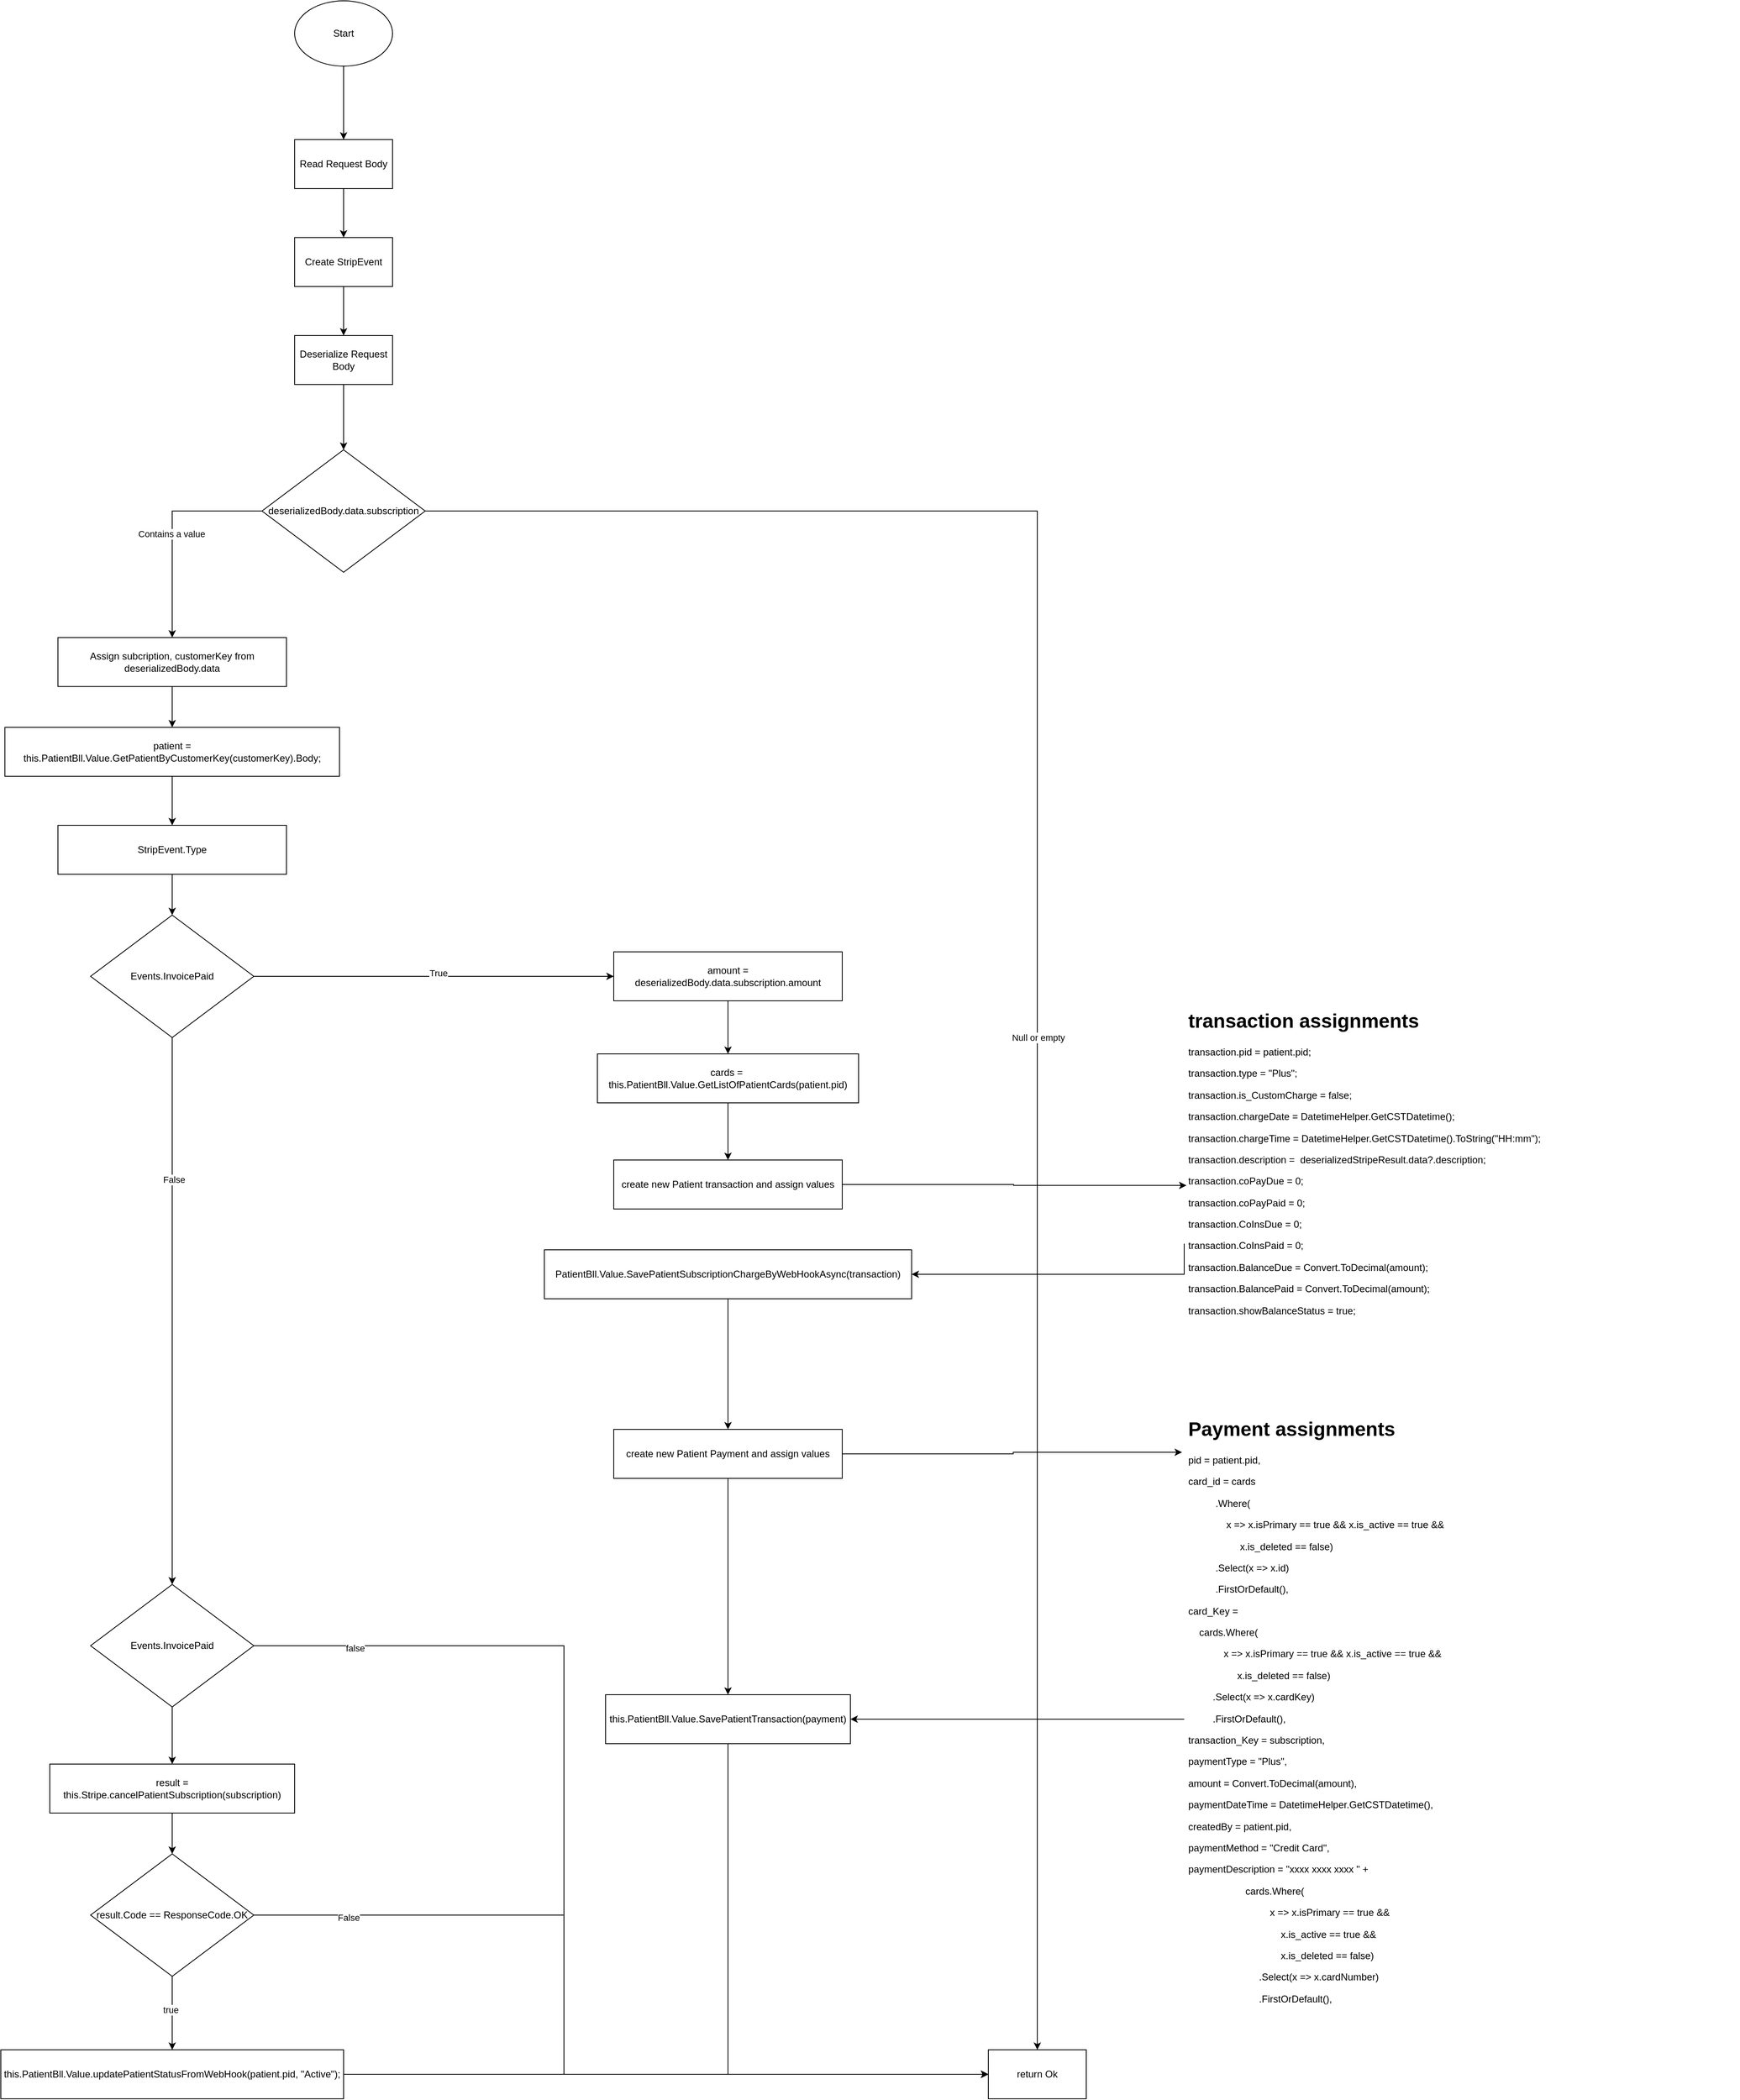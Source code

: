 <mxfile version="22.1.21" type="github">
  <diagram name="Page-1" id="liGm0qTGzvVkfE7tecpt">
    <mxGraphModel dx="6586" dy="3752" grid="1" gridSize="10" guides="1" tooltips="1" connect="1" arrows="1" fold="1" page="1" pageScale="1" pageWidth="850" pageHeight="1100" math="0" shadow="0">
      <root>
        <mxCell id="0" />
        <mxCell id="1" parent="0" />
        <mxCell id="I_fL-Ra0B_md9scAyMLs-3" style="edgeStyle=orthogonalEdgeStyle;rounded=0;orthogonalLoop=1;jettySize=auto;html=1;exitX=0.5;exitY=1;exitDx=0;exitDy=0;entryX=0.5;entryY=0;entryDx=0;entryDy=0;" edge="1" parent="1" source="I_fL-Ra0B_md9scAyMLs-1" target="I_fL-Ra0B_md9scAyMLs-2">
          <mxGeometry relative="1" as="geometry" />
        </mxCell>
        <mxCell id="I_fL-Ra0B_md9scAyMLs-1" value="Start" style="ellipse;whiteSpace=wrap;html=1;" vertex="1" parent="1">
          <mxGeometry x="320" y="40" width="120" height="80" as="geometry" />
        </mxCell>
        <mxCell id="I_fL-Ra0B_md9scAyMLs-5" style="edgeStyle=orthogonalEdgeStyle;rounded=0;orthogonalLoop=1;jettySize=auto;html=1;exitX=0.5;exitY=1;exitDx=0;exitDy=0;entryX=0.5;entryY=0;entryDx=0;entryDy=0;" edge="1" parent="1" source="I_fL-Ra0B_md9scAyMLs-2" target="I_fL-Ra0B_md9scAyMLs-4">
          <mxGeometry relative="1" as="geometry" />
        </mxCell>
        <mxCell id="I_fL-Ra0B_md9scAyMLs-2" value="Read Request Body" style="rounded=0;whiteSpace=wrap;html=1;" vertex="1" parent="1">
          <mxGeometry x="320" y="210" width="120" height="60" as="geometry" />
        </mxCell>
        <mxCell id="I_fL-Ra0B_md9scAyMLs-7" style="edgeStyle=orthogonalEdgeStyle;rounded=0;orthogonalLoop=1;jettySize=auto;html=1;exitX=0.5;exitY=1;exitDx=0;exitDy=0;entryX=0.5;entryY=0;entryDx=0;entryDy=0;" edge="1" parent="1" source="I_fL-Ra0B_md9scAyMLs-4" target="I_fL-Ra0B_md9scAyMLs-6">
          <mxGeometry relative="1" as="geometry" />
        </mxCell>
        <mxCell id="I_fL-Ra0B_md9scAyMLs-4" value="Create StripEvent" style="rounded=0;whiteSpace=wrap;html=1;" vertex="1" parent="1">
          <mxGeometry x="320" y="330" width="120" height="60" as="geometry" />
        </mxCell>
        <mxCell id="I_fL-Ra0B_md9scAyMLs-10" style="edgeStyle=orthogonalEdgeStyle;rounded=0;orthogonalLoop=1;jettySize=auto;html=1;entryX=0.5;entryY=0;entryDx=0;entryDy=0;" edge="1" parent="1" source="I_fL-Ra0B_md9scAyMLs-6" target="I_fL-Ra0B_md9scAyMLs-9">
          <mxGeometry relative="1" as="geometry" />
        </mxCell>
        <mxCell id="I_fL-Ra0B_md9scAyMLs-6" value="Deserialize Request Body" style="rounded=0;whiteSpace=wrap;html=1;" vertex="1" parent="1">
          <mxGeometry x="320" y="450" width="120" height="60" as="geometry" />
        </mxCell>
        <mxCell id="I_fL-Ra0B_md9scAyMLs-8" value="return Ok" style="rounded=0;whiteSpace=wrap;html=1;" vertex="1" parent="1">
          <mxGeometry x="1170" y="2550" width="120" height="60" as="geometry" />
        </mxCell>
        <mxCell id="I_fL-Ra0B_md9scAyMLs-11" style="edgeStyle=orthogonalEdgeStyle;rounded=0;orthogonalLoop=1;jettySize=auto;html=1;exitX=1;exitY=0.5;exitDx=0;exitDy=0;entryX=0.5;entryY=0;entryDx=0;entryDy=0;" edge="1" parent="1" source="I_fL-Ra0B_md9scAyMLs-9" target="I_fL-Ra0B_md9scAyMLs-8">
          <mxGeometry relative="1" as="geometry" />
        </mxCell>
        <mxCell id="I_fL-Ra0B_md9scAyMLs-12" value="Null or empty" style="edgeLabel;html=1;align=center;verticalAlign=middle;resizable=0;points=[];" vertex="1" connectable="0" parent="I_fL-Ra0B_md9scAyMLs-11">
          <mxGeometry x="0.059" relative="1" as="geometry">
            <mxPoint x="1" as="offset" />
          </mxGeometry>
        </mxCell>
        <mxCell id="I_fL-Ra0B_md9scAyMLs-14" style="edgeStyle=orthogonalEdgeStyle;rounded=0;orthogonalLoop=1;jettySize=auto;html=1;exitX=0;exitY=0.5;exitDx=0;exitDy=0;" edge="1" parent="1" source="I_fL-Ra0B_md9scAyMLs-9" target="I_fL-Ra0B_md9scAyMLs-13">
          <mxGeometry relative="1" as="geometry" />
        </mxCell>
        <mxCell id="I_fL-Ra0B_md9scAyMLs-15" value="Contains a value" style="edgeLabel;html=1;align=center;verticalAlign=middle;resizable=0;points=[];" vertex="1" connectable="0" parent="I_fL-Ra0B_md9scAyMLs-14">
          <mxGeometry x="0.038" y="-1" relative="1" as="geometry">
            <mxPoint as="offset" />
          </mxGeometry>
        </mxCell>
        <mxCell id="I_fL-Ra0B_md9scAyMLs-9" value="deserializedBody.data.subscription" style="rhombus;whiteSpace=wrap;html=1;" vertex="1" parent="1">
          <mxGeometry x="280" y="590" width="200" height="150" as="geometry" />
        </mxCell>
        <mxCell id="I_fL-Ra0B_md9scAyMLs-17" style="edgeStyle=orthogonalEdgeStyle;rounded=0;orthogonalLoop=1;jettySize=auto;html=1;exitX=0.5;exitY=1;exitDx=0;exitDy=0;" edge="1" parent="1" source="I_fL-Ra0B_md9scAyMLs-13" target="I_fL-Ra0B_md9scAyMLs-16">
          <mxGeometry relative="1" as="geometry" />
        </mxCell>
        <mxCell id="I_fL-Ra0B_md9scAyMLs-13" value="Assign subcription, customerKey from deserializedBody.data" style="rounded=0;whiteSpace=wrap;html=1;" vertex="1" parent="1">
          <mxGeometry x="30" y="820" width="280" height="60" as="geometry" />
        </mxCell>
        <mxCell id="I_fL-Ra0B_md9scAyMLs-20" style="edgeStyle=orthogonalEdgeStyle;rounded=0;orthogonalLoop=1;jettySize=auto;html=1;exitX=0.5;exitY=1;exitDx=0;exitDy=0;entryX=0.5;entryY=0;entryDx=0;entryDy=0;" edge="1" parent="1" source="I_fL-Ra0B_md9scAyMLs-16" target="I_fL-Ra0B_md9scAyMLs-19">
          <mxGeometry relative="1" as="geometry" />
        </mxCell>
        <mxCell id="I_fL-Ra0B_md9scAyMLs-16" value="patient = this.PatientBll.Value.GetPatientByCustomerKey(customerKey).Body;" style="rounded=0;whiteSpace=wrap;html=1;" vertex="1" parent="1">
          <mxGeometry x="-35" y="930" width="410" height="60" as="geometry" />
        </mxCell>
        <mxCell id="I_fL-Ra0B_md9scAyMLs-24" style="edgeStyle=orthogonalEdgeStyle;rounded=0;orthogonalLoop=1;jettySize=auto;html=1;exitX=0.5;exitY=1;exitDx=0;exitDy=0;entryX=0.5;entryY=0;entryDx=0;entryDy=0;" edge="1" parent="1" source="I_fL-Ra0B_md9scAyMLs-19" target="I_fL-Ra0B_md9scAyMLs-22">
          <mxGeometry relative="1" as="geometry" />
        </mxCell>
        <mxCell id="I_fL-Ra0B_md9scAyMLs-19" value="StripEvent.Type" style="rounded=0;whiteSpace=wrap;html=1;" vertex="1" parent="1">
          <mxGeometry x="30" y="1050" width="280" height="60" as="geometry" />
        </mxCell>
        <mxCell id="I_fL-Ra0B_md9scAyMLs-49" style="edgeStyle=orthogonalEdgeStyle;rounded=0;orthogonalLoop=1;jettySize=auto;html=1;exitX=1;exitY=0.5;exitDx=0;exitDy=0;entryX=0;entryY=0.5;entryDx=0;entryDy=0;" edge="1" parent="1" source="I_fL-Ra0B_md9scAyMLs-21" target="I_fL-Ra0B_md9scAyMLs-8">
          <mxGeometry relative="1" as="geometry">
            <Array as="points">
              <mxPoint x="650" y="2055" />
              <mxPoint x="650" y="2580" />
            </Array>
          </mxGeometry>
        </mxCell>
        <mxCell id="I_fL-Ra0B_md9scAyMLs-50" value="false" style="edgeLabel;html=1;align=center;verticalAlign=middle;resizable=0;points=[];" vertex="1" connectable="0" parent="I_fL-Ra0B_md9scAyMLs-49">
          <mxGeometry x="-0.827" y="-3" relative="1" as="geometry">
            <mxPoint as="offset" />
          </mxGeometry>
        </mxCell>
        <mxCell id="I_fL-Ra0B_md9scAyMLs-52" style="edgeStyle=orthogonalEdgeStyle;rounded=0;orthogonalLoop=1;jettySize=auto;html=1;exitX=0.5;exitY=1;exitDx=0;exitDy=0;entryX=0.5;entryY=0;entryDx=0;entryDy=0;" edge="1" parent="1" source="I_fL-Ra0B_md9scAyMLs-21" target="I_fL-Ra0B_md9scAyMLs-51">
          <mxGeometry relative="1" as="geometry" />
        </mxCell>
        <mxCell id="I_fL-Ra0B_md9scAyMLs-21" value="Events.InvoicePaid" style="rhombus;whiteSpace=wrap;html=1;" vertex="1" parent="1">
          <mxGeometry x="70" y="1980" width="200" height="150" as="geometry" />
        </mxCell>
        <mxCell id="I_fL-Ra0B_md9scAyMLs-25" style="edgeStyle=orthogonalEdgeStyle;rounded=0;orthogonalLoop=1;jettySize=auto;html=1;exitX=0.5;exitY=1;exitDx=0;exitDy=0;entryX=0.5;entryY=0;entryDx=0;entryDy=0;" edge="1" parent="1" source="I_fL-Ra0B_md9scAyMLs-22" target="I_fL-Ra0B_md9scAyMLs-21">
          <mxGeometry relative="1" as="geometry" />
        </mxCell>
        <mxCell id="I_fL-Ra0B_md9scAyMLs-26" value="False" style="edgeLabel;html=1;align=center;verticalAlign=middle;resizable=0;points=[];" vertex="1" connectable="0" parent="I_fL-Ra0B_md9scAyMLs-25">
          <mxGeometry x="-0.48" y="2" relative="1" as="geometry">
            <mxPoint as="offset" />
          </mxGeometry>
        </mxCell>
        <mxCell id="I_fL-Ra0B_md9scAyMLs-28" style="edgeStyle=orthogonalEdgeStyle;rounded=0;orthogonalLoop=1;jettySize=auto;html=1;exitX=1;exitY=0.5;exitDx=0;exitDy=0;entryX=0;entryY=0.5;entryDx=0;entryDy=0;" edge="1" parent="1" source="I_fL-Ra0B_md9scAyMLs-22" target="I_fL-Ra0B_md9scAyMLs-27">
          <mxGeometry relative="1" as="geometry" />
        </mxCell>
        <mxCell id="I_fL-Ra0B_md9scAyMLs-29" value="True" style="edgeLabel;html=1;align=center;verticalAlign=middle;resizable=0;points=[];" vertex="1" connectable="0" parent="I_fL-Ra0B_md9scAyMLs-28">
          <mxGeometry x="0.024" y="4" relative="1" as="geometry">
            <mxPoint as="offset" />
          </mxGeometry>
        </mxCell>
        <mxCell id="I_fL-Ra0B_md9scAyMLs-22" value="Events.InvoicePaid" style="rhombus;whiteSpace=wrap;html=1;" vertex="1" parent="1">
          <mxGeometry x="70" y="1160" width="200" height="150" as="geometry" />
        </mxCell>
        <mxCell id="I_fL-Ra0B_md9scAyMLs-31" style="edgeStyle=orthogonalEdgeStyle;rounded=0;orthogonalLoop=1;jettySize=auto;html=1;exitX=0.5;exitY=1;exitDx=0;exitDy=0;entryX=0.5;entryY=0;entryDx=0;entryDy=0;" edge="1" parent="1" source="I_fL-Ra0B_md9scAyMLs-27" target="I_fL-Ra0B_md9scAyMLs-30">
          <mxGeometry relative="1" as="geometry" />
        </mxCell>
        <mxCell id="I_fL-Ra0B_md9scAyMLs-27" value="amount = deserializedBody.data.subscription.amount" style="rounded=0;whiteSpace=wrap;html=1;" vertex="1" parent="1">
          <mxGeometry x="711" y="1205" width="280" height="60" as="geometry" />
        </mxCell>
        <mxCell id="I_fL-Ra0B_md9scAyMLs-33" style="edgeStyle=orthogonalEdgeStyle;rounded=0;orthogonalLoop=1;jettySize=auto;html=1;exitX=0.5;exitY=1;exitDx=0;exitDy=0;entryX=0.5;entryY=0;entryDx=0;entryDy=0;" edge="1" parent="1" source="I_fL-Ra0B_md9scAyMLs-30" target="I_fL-Ra0B_md9scAyMLs-32">
          <mxGeometry relative="1" as="geometry" />
        </mxCell>
        <mxCell id="I_fL-Ra0B_md9scAyMLs-30" value="cards =&amp;nbsp; this.PatientBll.Value.GetListOfPatientCards(patient.pid)" style="rounded=0;whiteSpace=wrap;html=1;" vertex="1" parent="1">
          <mxGeometry x="691" y="1330" width="320" height="60" as="geometry" />
        </mxCell>
        <mxCell id="I_fL-Ra0B_md9scAyMLs-41" style="edgeStyle=orthogonalEdgeStyle;rounded=0;orthogonalLoop=1;jettySize=auto;html=1;exitX=1;exitY=0.5;exitDx=0;exitDy=0;entryX=0.004;entryY=0.567;entryDx=0;entryDy=0;entryPerimeter=0;" edge="1" parent="1" source="I_fL-Ra0B_md9scAyMLs-32" target="I_fL-Ra0B_md9scAyMLs-40">
          <mxGeometry relative="1" as="geometry">
            <Array as="points">
              <mxPoint x="1201" y="1490" />
              <mxPoint x="1201" y="1491" />
            </Array>
          </mxGeometry>
        </mxCell>
        <mxCell id="I_fL-Ra0B_md9scAyMLs-32" value="create new Patient transaction and assign values" style="rounded=0;whiteSpace=wrap;html=1;" vertex="1" parent="1">
          <mxGeometry x="711" y="1460" width="280" height="60" as="geometry" />
        </mxCell>
        <mxCell id="I_fL-Ra0B_md9scAyMLs-38" style="edgeStyle=orthogonalEdgeStyle;rounded=0;orthogonalLoop=1;jettySize=auto;html=1;exitX=0.5;exitY=1;exitDx=0;exitDy=0;entryX=0.5;entryY=0;entryDx=0;entryDy=0;" edge="1" parent="1" source="I_fL-Ra0B_md9scAyMLs-34" target="I_fL-Ra0B_md9scAyMLs-36">
          <mxGeometry relative="1" as="geometry" />
        </mxCell>
        <mxCell id="I_fL-Ra0B_md9scAyMLs-34" value="PatientBll.Value.SavePatientSubscriptionChargeByWebHookAsync(transaction)" style="rounded=0;whiteSpace=wrap;html=1;" vertex="1" parent="1">
          <mxGeometry x="626" y="1570" width="450" height="60" as="geometry" />
        </mxCell>
        <mxCell id="I_fL-Ra0B_md9scAyMLs-39" style="edgeStyle=orthogonalEdgeStyle;rounded=0;orthogonalLoop=1;jettySize=auto;html=1;exitX=0.5;exitY=1;exitDx=0;exitDy=0;entryX=0.5;entryY=0;entryDx=0;entryDy=0;" edge="1" parent="1" source="I_fL-Ra0B_md9scAyMLs-36" target="I_fL-Ra0B_md9scAyMLs-37">
          <mxGeometry relative="1" as="geometry" />
        </mxCell>
        <mxCell id="I_fL-Ra0B_md9scAyMLs-36" value="create new Patient Payment and assign values" style="rounded=0;whiteSpace=wrap;html=1;" vertex="1" parent="1">
          <mxGeometry x="711" y="1790" width="280" height="60" as="geometry" />
        </mxCell>
        <mxCell id="I_fL-Ra0B_md9scAyMLs-47" style="edgeStyle=orthogonalEdgeStyle;rounded=0;orthogonalLoop=1;jettySize=auto;html=1;exitX=0.5;exitY=1;exitDx=0;exitDy=0;entryX=0;entryY=0.5;entryDx=0;entryDy=0;" edge="1" parent="1" source="I_fL-Ra0B_md9scAyMLs-37" target="I_fL-Ra0B_md9scAyMLs-8">
          <mxGeometry relative="1" as="geometry" />
        </mxCell>
        <mxCell id="I_fL-Ra0B_md9scAyMLs-37" value="this.PatientBll.Value.SavePatientTransaction(payment)" style="rounded=0;whiteSpace=wrap;html=1;" vertex="1" parent="1">
          <mxGeometry x="701" y="2115" width="300" height="60" as="geometry" />
        </mxCell>
        <mxCell id="I_fL-Ra0B_md9scAyMLs-42" style="edgeStyle=orthogonalEdgeStyle;rounded=0;orthogonalLoop=1;jettySize=auto;html=1;exitX=0;exitY=0.75;exitDx=0;exitDy=0;entryX=1;entryY=0.5;entryDx=0;entryDy=0;" edge="1" parent="1" source="I_fL-Ra0B_md9scAyMLs-40" target="I_fL-Ra0B_md9scAyMLs-34">
          <mxGeometry relative="1" as="geometry">
            <Array as="points">
              <mxPoint x="1410" y="1600" />
            </Array>
          </mxGeometry>
        </mxCell>
        <mxCell id="I_fL-Ra0B_md9scAyMLs-40" value="&lt;h1&gt;transaction assignments&lt;/h1&gt;&lt;p&gt;transaction.pid = patient.pid;&lt;/p&gt;&lt;p&gt;transaction.type = &quot;Plus&quot;;&lt;/p&gt;&lt;p&gt;transaction.is_CustomCharge = false;&lt;/p&gt;&lt;p&gt;transaction.chargeDate = DatetimeHelper.GetCSTDatetime();&lt;/p&gt;&lt;p&gt;transaction.chargeTime = DatetimeHelper.GetCSTDatetime().ToString(&quot;HH:mm&quot;);&lt;/p&gt;&lt;p&gt;transaction.description =&lt;span style=&quot;background-color: initial;&quot;&gt;&amp;nbsp; deserializedStripeResult.data?.description;&amp;nbsp;&lt;/span&gt;&lt;/p&gt;&lt;p&gt;transaction.coPayDue = 0;&lt;/p&gt;&lt;p&gt;transaction.coPayPaid = 0;&lt;/p&gt;&lt;p&gt;transaction.CoInsDue = 0;&lt;/p&gt;&lt;p&gt;transaction.CoInsPaid = 0;&lt;/p&gt;&lt;p&gt;transaction.BalanceDue = Convert.ToDecimal(amount);&lt;/p&gt;&lt;p&gt;transaction.BalancePaid = Convert.ToDecimal(amount);&lt;/p&gt;&lt;p&gt;transaction.showBalanceStatus = true;&lt;/p&gt;" style="text;html=1;strokeColor=none;fillColor=none;spacing=5;spacingTop=-20;whiteSpace=wrap;overflow=hidden;rounded=0;" vertex="1" parent="1">
          <mxGeometry x="1410" y="1270" width="680" height="390" as="geometry" />
        </mxCell>
        <mxCell id="I_fL-Ra0B_md9scAyMLs-45" style="edgeStyle=orthogonalEdgeStyle;rounded=0;orthogonalLoop=1;jettySize=auto;html=1;exitX=0;exitY=0.5;exitDx=0;exitDy=0;entryX=1;entryY=0.5;entryDx=0;entryDy=0;" edge="1" parent="1" source="I_fL-Ra0B_md9scAyMLs-43" target="I_fL-Ra0B_md9scAyMLs-37">
          <mxGeometry relative="1" as="geometry" />
        </mxCell>
        <mxCell id="I_fL-Ra0B_md9scAyMLs-43" value="&lt;h1&gt;Payment assignments&lt;/h1&gt;&lt;p&gt;pid = patient.pid,&lt;/p&gt;&lt;p&gt;card_id = cards&lt;/p&gt;&lt;p&gt;&amp;nbsp; &amp;nbsp; &amp;nbsp; &amp;nbsp; &amp;nbsp; .Where(&lt;/p&gt;&lt;p&gt;&amp;nbsp; &amp;nbsp; &amp;nbsp; &amp;nbsp; &amp;nbsp; &amp;nbsp; &amp;nbsp; x =&amp;gt; x.isPrimary == true &amp;amp;&amp;amp; x.is_active == true &amp;amp;&amp;amp;&lt;/p&gt;&lt;p&gt;&amp;nbsp; &amp;nbsp; &amp;nbsp; &amp;nbsp; &amp;nbsp; &amp;nbsp; &amp;nbsp; &amp;nbsp; &amp;nbsp; &amp;nbsp;x.is_deleted == false)&lt;/p&gt;&lt;p&gt;&amp;nbsp; &amp;nbsp; &amp;nbsp; &amp;nbsp; &amp;nbsp; .Select(x =&amp;gt; x.id)&lt;/p&gt;&lt;p&gt;&amp;nbsp; &amp;nbsp; &amp;nbsp; &amp;nbsp; &amp;nbsp; .FirstOrDefault(),&lt;/p&gt;&lt;p&gt;card_Key =&lt;/p&gt;&lt;p&gt;&amp;nbsp; &amp;nbsp; cards.Where(&lt;/p&gt;&lt;p&gt;&amp;nbsp; &amp;nbsp; &amp;nbsp; &amp;nbsp; &amp;nbsp; &amp;nbsp; &amp;nbsp;x =&amp;gt; x.isPrimary == true &amp;amp;&amp;amp; x.is_active == true &amp;amp;&amp;amp;&lt;/p&gt;&lt;p&gt;&amp;nbsp; &amp;nbsp; &amp;nbsp; &amp;nbsp; &amp;nbsp; &amp;nbsp; &amp;nbsp; &amp;nbsp; &amp;nbsp; x.is_deleted == false)&lt;/p&gt;&lt;p&gt;&amp;nbsp; &amp;nbsp; &amp;nbsp; &amp;nbsp; &amp;nbsp;.Select(x =&amp;gt; x.cardKey)&lt;/p&gt;&lt;p&gt;&amp;nbsp; &amp;nbsp; &amp;nbsp; &amp;nbsp; &amp;nbsp;.FirstOrDefault(),&lt;/p&gt;&lt;p&gt;transaction_Key = subscription,&lt;/p&gt;&lt;p&gt;paymentType = &quot;Plus&quot;,&lt;/p&gt;&lt;p&gt;amount = Convert.ToDecimal(amount),&lt;/p&gt;&lt;p&gt;paymentDateTime = DatetimeHelper.GetCSTDatetime(),&lt;/p&gt;&lt;p&gt;createdBy = patient.pid,&lt;/p&gt;&lt;p&gt;paymentMethod = &quot;Credit Card&quot;,&lt;/p&gt;&lt;p&gt;paymentDescription = &quot;xxxx xxxx xxxx &quot; +&lt;/p&gt;&lt;p&gt;&amp;nbsp; &amp;nbsp; &amp;nbsp; &amp;nbsp; &amp;nbsp; &amp;nbsp; &amp;nbsp; &amp;nbsp; &amp;nbsp; &amp;nbsp; &amp;nbsp;cards.Where(&lt;/p&gt;&lt;p&gt;&amp;nbsp; &amp;nbsp; &amp;nbsp; &amp;nbsp; &amp;nbsp; &amp;nbsp; &amp;nbsp; &amp;nbsp; &amp;nbsp; &amp;nbsp; &amp;nbsp; &amp;nbsp; &amp;nbsp; &amp;nbsp; &amp;nbsp; x =&amp;gt; x.isPrimary == true &amp;amp;&amp;amp;&lt;/p&gt;&lt;p&gt;&amp;nbsp; &amp;nbsp; &amp;nbsp; &amp;nbsp; &amp;nbsp; &amp;nbsp; &amp;nbsp; &amp;nbsp; &amp;nbsp; &amp;nbsp; &amp;nbsp; &amp;nbsp; &amp;nbsp; &amp;nbsp; &amp;nbsp; &amp;nbsp; &amp;nbsp; x.is_active == true &amp;amp;&amp;amp;&lt;/p&gt;&lt;p&gt;&amp;nbsp; &amp;nbsp; &amp;nbsp; &amp;nbsp; &amp;nbsp; &amp;nbsp; &amp;nbsp; &amp;nbsp; &amp;nbsp; &amp;nbsp; &amp;nbsp; &amp;nbsp; &amp;nbsp; &amp;nbsp; &amp;nbsp; &amp;nbsp; &amp;nbsp; x.is_deleted == false)&lt;/p&gt;&lt;p&gt;&amp;nbsp; &amp;nbsp; &amp;nbsp; &amp;nbsp; &amp;nbsp; &amp;nbsp; &amp;nbsp; &amp;nbsp; &amp;nbsp; &amp;nbsp; &amp;nbsp; &amp;nbsp; &amp;nbsp; .Select(x =&amp;gt; x.cardNumber)&lt;/p&gt;&lt;p&gt;&amp;nbsp; &amp;nbsp; &amp;nbsp; &amp;nbsp; &amp;nbsp; &amp;nbsp; &amp;nbsp; &amp;nbsp; &amp;nbsp; &amp;nbsp; &amp;nbsp; &amp;nbsp; &amp;nbsp; .FirstOrDefault(),&lt;/p&gt;" style="text;html=1;strokeColor=none;fillColor=none;spacing=5;spacingTop=-20;whiteSpace=wrap;overflow=hidden;rounded=0;" vertex="1" parent="1">
          <mxGeometry x="1410" y="1770" width="680" height="750" as="geometry" />
        </mxCell>
        <mxCell id="I_fL-Ra0B_md9scAyMLs-44" style="edgeStyle=orthogonalEdgeStyle;rounded=0;orthogonalLoop=1;jettySize=auto;html=1;exitX=1;exitY=0.5;exitDx=0;exitDy=0;entryX=-0.004;entryY=0.064;entryDx=0;entryDy=0;entryPerimeter=0;" edge="1" parent="1" source="I_fL-Ra0B_md9scAyMLs-36" target="I_fL-Ra0B_md9scAyMLs-43">
          <mxGeometry relative="1" as="geometry" />
        </mxCell>
        <mxCell id="I_fL-Ra0B_md9scAyMLs-54" style="edgeStyle=orthogonalEdgeStyle;rounded=0;orthogonalLoop=1;jettySize=auto;html=1;exitX=0.5;exitY=1;exitDx=0;exitDy=0;entryX=0.5;entryY=0;entryDx=0;entryDy=0;" edge="1" parent="1" source="I_fL-Ra0B_md9scAyMLs-51" target="I_fL-Ra0B_md9scAyMLs-53">
          <mxGeometry relative="1" as="geometry" />
        </mxCell>
        <mxCell id="I_fL-Ra0B_md9scAyMLs-51" value="result = this.Stripe.cancelPatientSubscription(subscription)" style="rounded=0;whiteSpace=wrap;html=1;" vertex="1" parent="1">
          <mxGeometry x="20" y="2200" width="300" height="60" as="geometry" />
        </mxCell>
        <mxCell id="I_fL-Ra0B_md9scAyMLs-55" style="edgeStyle=orthogonalEdgeStyle;rounded=0;orthogonalLoop=1;jettySize=auto;html=1;exitX=1;exitY=0.5;exitDx=0;exitDy=0;entryX=0;entryY=0.5;entryDx=0;entryDy=0;" edge="1" parent="1" source="I_fL-Ra0B_md9scAyMLs-53" target="I_fL-Ra0B_md9scAyMLs-8">
          <mxGeometry relative="1" as="geometry">
            <Array as="points">
              <mxPoint x="650" y="2385" />
              <mxPoint x="650" y="2580" />
            </Array>
          </mxGeometry>
        </mxCell>
        <mxCell id="I_fL-Ra0B_md9scAyMLs-56" value="False" style="edgeLabel;html=1;align=center;verticalAlign=middle;resizable=0;points=[];" vertex="1" connectable="0" parent="I_fL-Ra0B_md9scAyMLs-55">
          <mxGeometry x="-0.789" y="-3" relative="1" as="geometry">
            <mxPoint as="offset" />
          </mxGeometry>
        </mxCell>
        <mxCell id="I_fL-Ra0B_md9scAyMLs-58" style="edgeStyle=orthogonalEdgeStyle;rounded=0;orthogonalLoop=1;jettySize=auto;html=1;exitX=0.5;exitY=1;exitDx=0;exitDy=0;entryX=0.5;entryY=0;entryDx=0;entryDy=0;" edge="1" parent="1" source="I_fL-Ra0B_md9scAyMLs-53" target="I_fL-Ra0B_md9scAyMLs-57">
          <mxGeometry relative="1" as="geometry" />
        </mxCell>
        <mxCell id="I_fL-Ra0B_md9scAyMLs-59" value="true" style="edgeLabel;html=1;align=center;verticalAlign=middle;resizable=0;points=[];" vertex="1" connectable="0" parent="I_fL-Ra0B_md9scAyMLs-58">
          <mxGeometry x="-0.095" y="-2" relative="1" as="geometry">
            <mxPoint as="offset" />
          </mxGeometry>
        </mxCell>
        <mxCell id="I_fL-Ra0B_md9scAyMLs-53" value="result.Code == ResponseCode.OK" style="rhombus;whiteSpace=wrap;html=1;" vertex="1" parent="1">
          <mxGeometry x="70" y="2310" width="200" height="150" as="geometry" />
        </mxCell>
        <mxCell id="I_fL-Ra0B_md9scAyMLs-60" style="edgeStyle=orthogonalEdgeStyle;rounded=0;orthogonalLoop=1;jettySize=auto;html=1;exitX=1;exitY=0.5;exitDx=0;exitDy=0;entryX=0;entryY=0.5;entryDx=0;entryDy=0;" edge="1" parent="1" source="I_fL-Ra0B_md9scAyMLs-57" target="I_fL-Ra0B_md9scAyMLs-8">
          <mxGeometry relative="1" as="geometry">
            <Array as="points">
              <mxPoint x="910" y="2580" />
              <mxPoint x="910" y="2580" />
            </Array>
          </mxGeometry>
        </mxCell>
        <mxCell id="I_fL-Ra0B_md9scAyMLs-57" value="this.PatientBll.Value.updatePatientStatusFromWebHook(patient.pid, &quot;Active&quot;);" style="rounded=0;whiteSpace=wrap;html=1;" vertex="1" parent="1">
          <mxGeometry x="-40" y="2550" width="420" height="60" as="geometry" />
        </mxCell>
      </root>
    </mxGraphModel>
  </diagram>
</mxfile>

